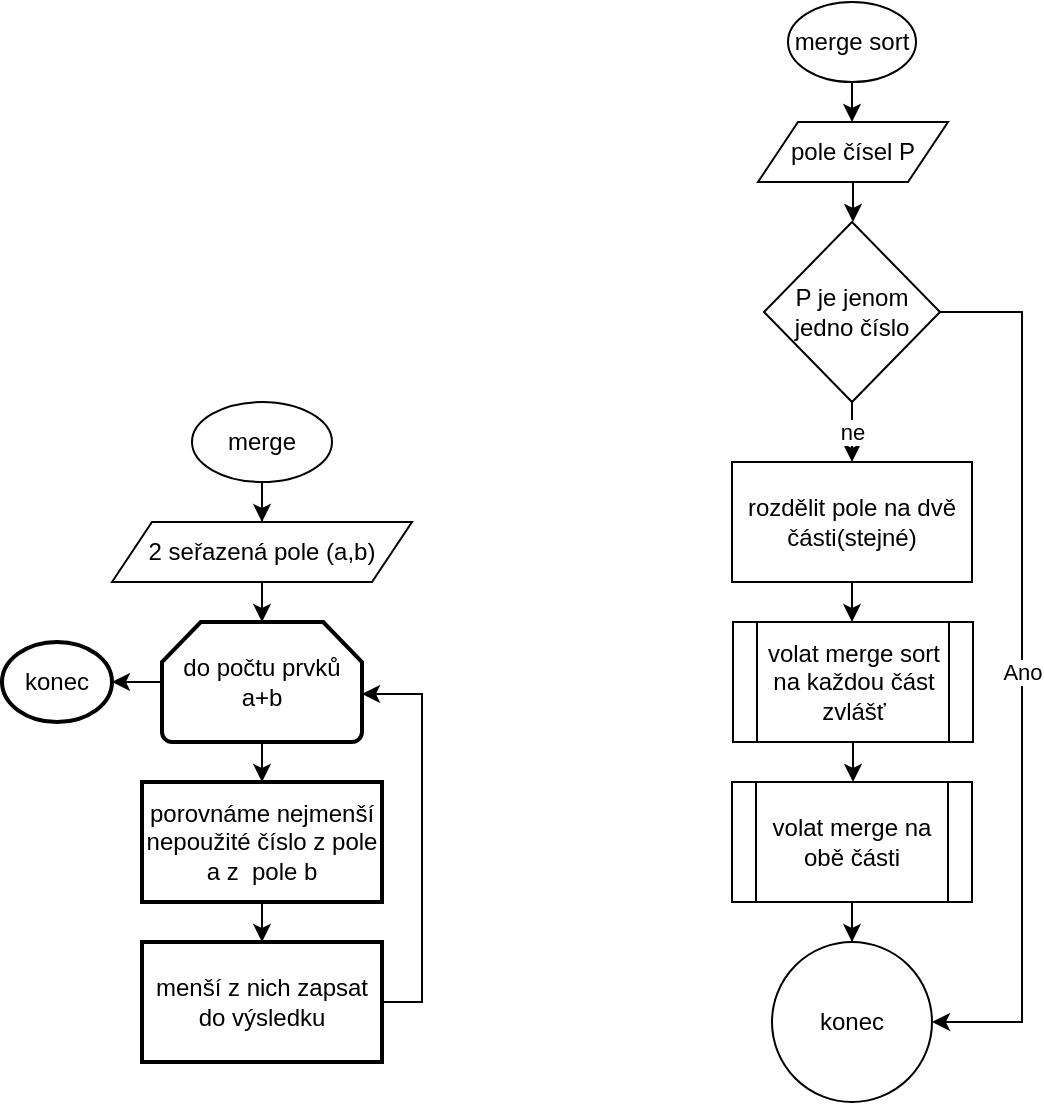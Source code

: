 <mxfile version="23.0.2" type="device">
  <diagram id="R2lEEEUBdFMjLlhIrx00" name="Page-1">
    <mxGraphModel dx="1833" dy="547" grid="1" gridSize="10" guides="1" tooltips="1" connect="1" arrows="1" fold="1" page="1" pageScale="1" pageWidth="850" pageHeight="1100" math="0" shadow="0" extFonts="Permanent Marker^https://fonts.googleapis.com/css?family=Permanent+Marker">
      <root>
        <mxCell id="0" />
        <mxCell id="1" parent="0" />
        <mxCell id="K-d8dqyC2QOr3VeeCKZj-3" value="" style="edgeStyle=orthogonalEdgeStyle;rounded=0;orthogonalLoop=1;jettySize=auto;html=1;" edge="1" parent="1" source="K-d8dqyC2QOr3VeeCKZj-1" target="K-d8dqyC2QOr3VeeCKZj-2">
          <mxGeometry relative="1" as="geometry" />
        </mxCell>
        <mxCell id="K-d8dqyC2QOr3VeeCKZj-1" value="merge sort" style="ellipse;whiteSpace=wrap;html=1;" vertex="1" parent="1">
          <mxGeometry x="393" y="310" width="64" height="40" as="geometry" />
        </mxCell>
        <mxCell id="K-d8dqyC2QOr3VeeCKZj-24" value="" style="edgeStyle=orthogonalEdgeStyle;rounded=0;orthogonalLoop=1;jettySize=auto;html=1;" edge="1" parent="1" source="K-d8dqyC2QOr3VeeCKZj-2" target="K-d8dqyC2QOr3VeeCKZj-18">
          <mxGeometry relative="1" as="geometry" />
        </mxCell>
        <mxCell id="K-d8dqyC2QOr3VeeCKZj-2" value="pole čísel P" style="shape=parallelogram;perimeter=parallelogramPerimeter;whiteSpace=wrap;html=1;fixedSize=1;" vertex="1" parent="1">
          <mxGeometry x="378" y="370" width="95" height="30" as="geometry" />
        </mxCell>
        <mxCell id="K-d8dqyC2QOr3VeeCKZj-9" value="" style="edgeStyle=orthogonalEdgeStyle;rounded=0;orthogonalLoop=1;jettySize=auto;html=1;" edge="1" parent="1" source="K-d8dqyC2QOr3VeeCKZj-4" target="K-d8dqyC2QOr3VeeCKZj-8">
          <mxGeometry relative="1" as="geometry" />
        </mxCell>
        <mxCell id="K-d8dqyC2QOr3VeeCKZj-4" value="rozdělit pole na dvě části(stejné)" style="whiteSpace=wrap;html=1;" vertex="1" parent="1">
          <mxGeometry x="365" y="540" width="120" height="60" as="geometry" />
        </mxCell>
        <mxCell id="K-d8dqyC2QOr3VeeCKZj-11" value="" style="edgeStyle=orthogonalEdgeStyle;rounded=0;orthogonalLoop=1;jettySize=auto;html=1;" edge="1" parent="1" source="K-d8dqyC2QOr3VeeCKZj-8" target="K-d8dqyC2QOr3VeeCKZj-13">
          <mxGeometry relative="1" as="geometry">
            <mxPoint x="425" y="820" as="targetPoint" />
          </mxGeometry>
        </mxCell>
        <mxCell id="K-d8dqyC2QOr3VeeCKZj-8" value="volat merge sort na každou část zvlášť" style="shape=process;whiteSpace=wrap;html=1;backgroundOutline=1;" vertex="1" parent="1">
          <mxGeometry x="365.5" y="620" width="120" height="60" as="geometry" />
        </mxCell>
        <mxCell id="K-d8dqyC2QOr3VeeCKZj-16" value="" style="edgeStyle=orthogonalEdgeStyle;rounded=0;orthogonalLoop=1;jettySize=auto;html=1;" edge="1" parent="1" source="K-d8dqyC2QOr3VeeCKZj-13" target="K-d8dqyC2QOr3VeeCKZj-15">
          <mxGeometry relative="1" as="geometry" />
        </mxCell>
        <mxCell id="K-d8dqyC2QOr3VeeCKZj-13" value="volat merge na obě části" style="shape=process;whiteSpace=wrap;html=1;backgroundOutline=1;" vertex="1" parent="1">
          <mxGeometry x="365" y="700" width="120" height="60" as="geometry" />
        </mxCell>
        <mxCell id="K-d8dqyC2QOr3VeeCKZj-15" value="konec" style="ellipse;whiteSpace=wrap;html=1;" vertex="1" parent="1">
          <mxGeometry x="385" y="780" width="80" height="80" as="geometry" />
        </mxCell>
        <mxCell id="K-d8dqyC2QOr3VeeCKZj-23" value="ne" style="edgeStyle=orthogonalEdgeStyle;rounded=0;orthogonalLoop=1;jettySize=auto;html=1;" edge="1" parent="1" source="K-d8dqyC2QOr3VeeCKZj-18" target="K-d8dqyC2QOr3VeeCKZj-4">
          <mxGeometry relative="1" as="geometry" />
        </mxCell>
        <mxCell id="K-d8dqyC2QOr3VeeCKZj-39" value="Ano" style="edgeStyle=orthogonalEdgeStyle;rounded=0;orthogonalLoop=1;jettySize=auto;html=1;labelPosition=center;verticalLabelPosition=middle;align=center;verticalAlign=middle;" edge="1" parent="1" source="K-d8dqyC2QOr3VeeCKZj-18" target="K-d8dqyC2QOr3VeeCKZj-15">
          <mxGeometry relative="1" as="geometry">
            <mxPoint x="592" y="495" as="targetPoint" />
            <Array as="points">
              <mxPoint x="510" y="465" />
              <mxPoint x="510" y="820" />
            </Array>
          </mxGeometry>
        </mxCell>
        <mxCell id="K-d8dqyC2QOr3VeeCKZj-18" value="P je jenom jedno číslo" style="rhombus;whiteSpace=wrap;html=1;" vertex="1" parent="1">
          <mxGeometry x="381" y="420" width="88" height="90" as="geometry" />
        </mxCell>
        <mxCell id="K-d8dqyC2QOr3VeeCKZj-37" value="" style="edgeStyle=orthogonalEdgeStyle;rounded=0;orthogonalLoop=1;jettySize=auto;html=1;" edge="1" parent="1" source="K-d8dqyC2QOr3VeeCKZj-25" target="K-d8dqyC2QOr3VeeCKZj-27">
          <mxGeometry relative="1" as="geometry" />
        </mxCell>
        <mxCell id="K-d8dqyC2QOr3VeeCKZj-25" value="merge" style="ellipse;whiteSpace=wrap;html=1;" vertex="1" parent="1">
          <mxGeometry x="95" y="510" width="70" height="40" as="geometry" />
        </mxCell>
        <mxCell id="K-d8dqyC2QOr3VeeCKZj-28" style="edgeStyle=orthogonalEdgeStyle;rounded=0;orthogonalLoop=1;jettySize=auto;html=1;" edge="1" parent="1" source="K-d8dqyC2QOr3VeeCKZj-27" target="K-d8dqyC2QOr3VeeCKZj-29">
          <mxGeometry relative="1" as="geometry">
            <mxPoint x="120" y="720" as="targetPoint" />
          </mxGeometry>
        </mxCell>
        <mxCell id="K-d8dqyC2QOr3VeeCKZj-27" value="2 seřazená pole (a,b)" style="shape=parallelogram;perimeter=parallelogramPerimeter;whiteSpace=wrap;html=1;fixedSize=1;" vertex="1" parent="1">
          <mxGeometry x="55" y="570" width="150" height="30" as="geometry" />
        </mxCell>
        <mxCell id="K-d8dqyC2QOr3VeeCKZj-31" value="" style="edgeStyle=orthogonalEdgeStyle;rounded=0;orthogonalLoop=1;jettySize=auto;html=1;" edge="1" parent="1" source="K-d8dqyC2QOr3VeeCKZj-29" target="K-d8dqyC2QOr3VeeCKZj-30">
          <mxGeometry relative="1" as="geometry" />
        </mxCell>
        <mxCell id="K-d8dqyC2QOr3VeeCKZj-36" value="" style="edgeStyle=orthogonalEdgeStyle;rounded=0;orthogonalLoop=1;jettySize=auto;html=1;" edge="1" parent="1" source="K-d8dqyC2QOr3VeeCKZj-29" target="K-d8dqyC2QOr3VeeCKZj-35">
          <mxGeometry relative="1" as="geometry" />
        </mxCell>
        <mxCell id="K-d8dqyC2QOr3VeeCKZj-29" value="do počtu prvků a+b" style="strokeWidth=2;html=1;shape=mxgraph.flowchart.loop_limit;whiteSpace=wrap;" vertex="1" parent="1">
          <mxGeometry x="80" y="620" width="100" height="60" as="geometry" />
        </mxCell>
        <mxCell id="K-d8dqyC2QOr3VeeCKZj-33" value="" style="edgeStyle=orthogonalEdgeStyle;rounded=0;orthogonalLoop=1;jettySize=auto;html=1;" edge="1" parent="1" source="K-d8dqyC2QOr3VeeCKZj-30" target="K-d8dqyC2QOr3VeeCKZj-32">
          <mxGeometry relative="1" as="geometry" />
        </mxCell>
        <mxCell id="K-d8dqyC2QOr3VeeCKZj-30" value="porovnáme nejmenší nepoužité číslo z pole a z&amp;nbsp; pole b" style="whiteSpace=wrap;html=1;strokeWidth=2;" vertex="1" parent="1">
          <mxGeometry x="70" y="700" width="120" height="60" as="geometry" />
        </mxCell>
        <mxCell id="K-d8dqyC2QOr3VeeCKZj-32" value="menší z nich zapsat do výsledku" style="whiteSpace=wrap;html=1;strokeWidth=2;" vertex="1" parent="1">
          <mxGeometry x="70" y="780" width="120" height="60" as="geometry" />
        </mxCell>
        <mxCell id="K-d8dqyC2QOr3VeeCKZj-34" style="edgeStyle=orthogonalEdgeStyle;rounded=0;orthogonalLoop=1;jettySize=auto;html=1;" edge="1" parent="1" source="K-d8dqyC2QOr3VeeCKZj-32" target="K-d8dqyC2QOr3VeeCKZj-29">
          <mxGeometry relative="1" as="geometry">
            <Array as="points">
              <mxPoint x="210" y="810" />
              <mxPoint x="210" y="656" />
            </Array>
          </mxGeometry>
        </mxCell>
        <mxCell id="K-d8dqyC2QOr3VeeCKZj-35" value="konec" style="ellipse;whiteSpace=wrap;html=1;strokeWidth=2;" vertex="1" parent="1">
          <mxGeometry y="630" width="55" height="40" as="geometry" />
        </mxCell>
      </root>
    </mxGraphModel>
  </diagram>
</mxfile>

